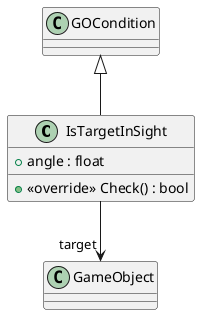@startuml
class IsTargetInSight {
    + angle : float
    + <<override>> Check() : bool
}
GOCondition <|-- IsTargetInSight
IsTargetInSight --> "target" GameObject
@enduml
